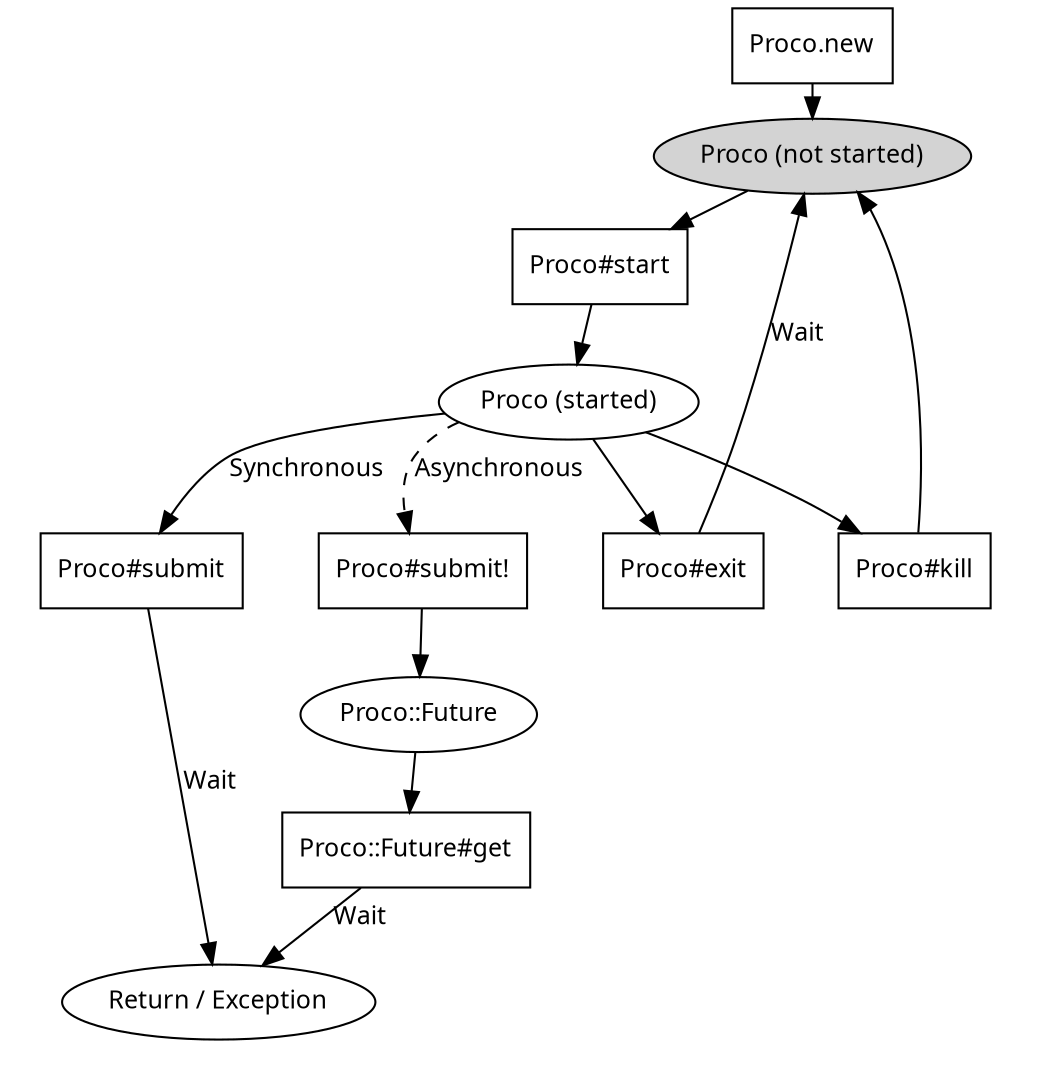 digraph G {
  graph [fontname = "Gill Sans", fontsize = 12];
  node  [fontname = "Gill Sans", fontsize = 12, shape = rect];
  edge  [fontname = "Gill Sans", fontsize = 12];

  rankdir = TB;
  nodesep = 0.5;
  ranksep = 0.1;

  new        [label = "Proco.new"];
  proco1     [label = "Proco (not started)" shape = oval, style = filled];
  proco2     [label = "Proco (started)" shape = oval];
  start      [label = "Proco#start"];
  submit     [label = "Proco#submit"];
  submita    [label = "Proco#submit!"];
  future     [label = "Proco::Future", shape = oval];
  future_get [label = "Proco::Future#get"];

  new -> proco1 -> start -> proco2;
  proco2 -> submit [label = "Synchronous"];
  submit -> "Return / Exception" [label = "Wait"];
  proco2 -> submita [label = "Asynchronous", style = dashed];
  submita -> future -> future_get;
  future_get -> "Return / Exception" [label = "Wait"];

  subgraph cluster_ops {
    graph [style = invis];
    submit;
    submita;
    subgraph cluster_x {
      exit [label = "Proco#exit"];
      kill [label = "Proco#kill"];
    }
  }
  proco2 -> exit;
  exit -> proco1 [label = "Wait"];
  proco2 -> kill -> proco1;

  subgraph cluster_end {
    graph  [style = invis];
    "Return / Exception" [shape = oval];
  }
}


